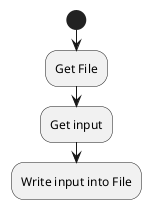 @startuml
'https://plantuml.com/activity-diagram-beta

start
    :Get File;
    :Get input;
    :Write input into File;

@enduml

